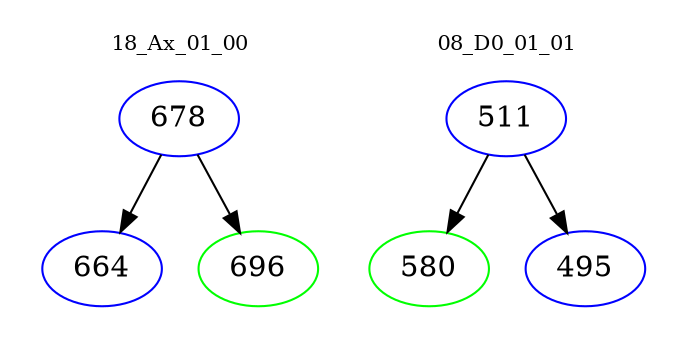 digraph{
subgraph cluster_0 {
color = white
label = "18_Ax_01_00";
fontsize=10;
T0_678 [label="678", color="blue"]
T0_678 -> T0_664 [color="black"]
T0_664 [label="664", color="blue"]
T0_678 -> T0_696 [color="black"]
T0_696 [label="696", color="green"]
}
subgraph cluster_1 {
color = white
label = "08_D0_01_01";
fontsize=10;
T1_511 [label="511", color="blue"]
T1_511 -> T1_580 [color="black"]
T1_580 [label="580", color="green"]
T1_511 -> T1_495 [color="black"]
T1_495 [label="495", color="blue"]
}
}
